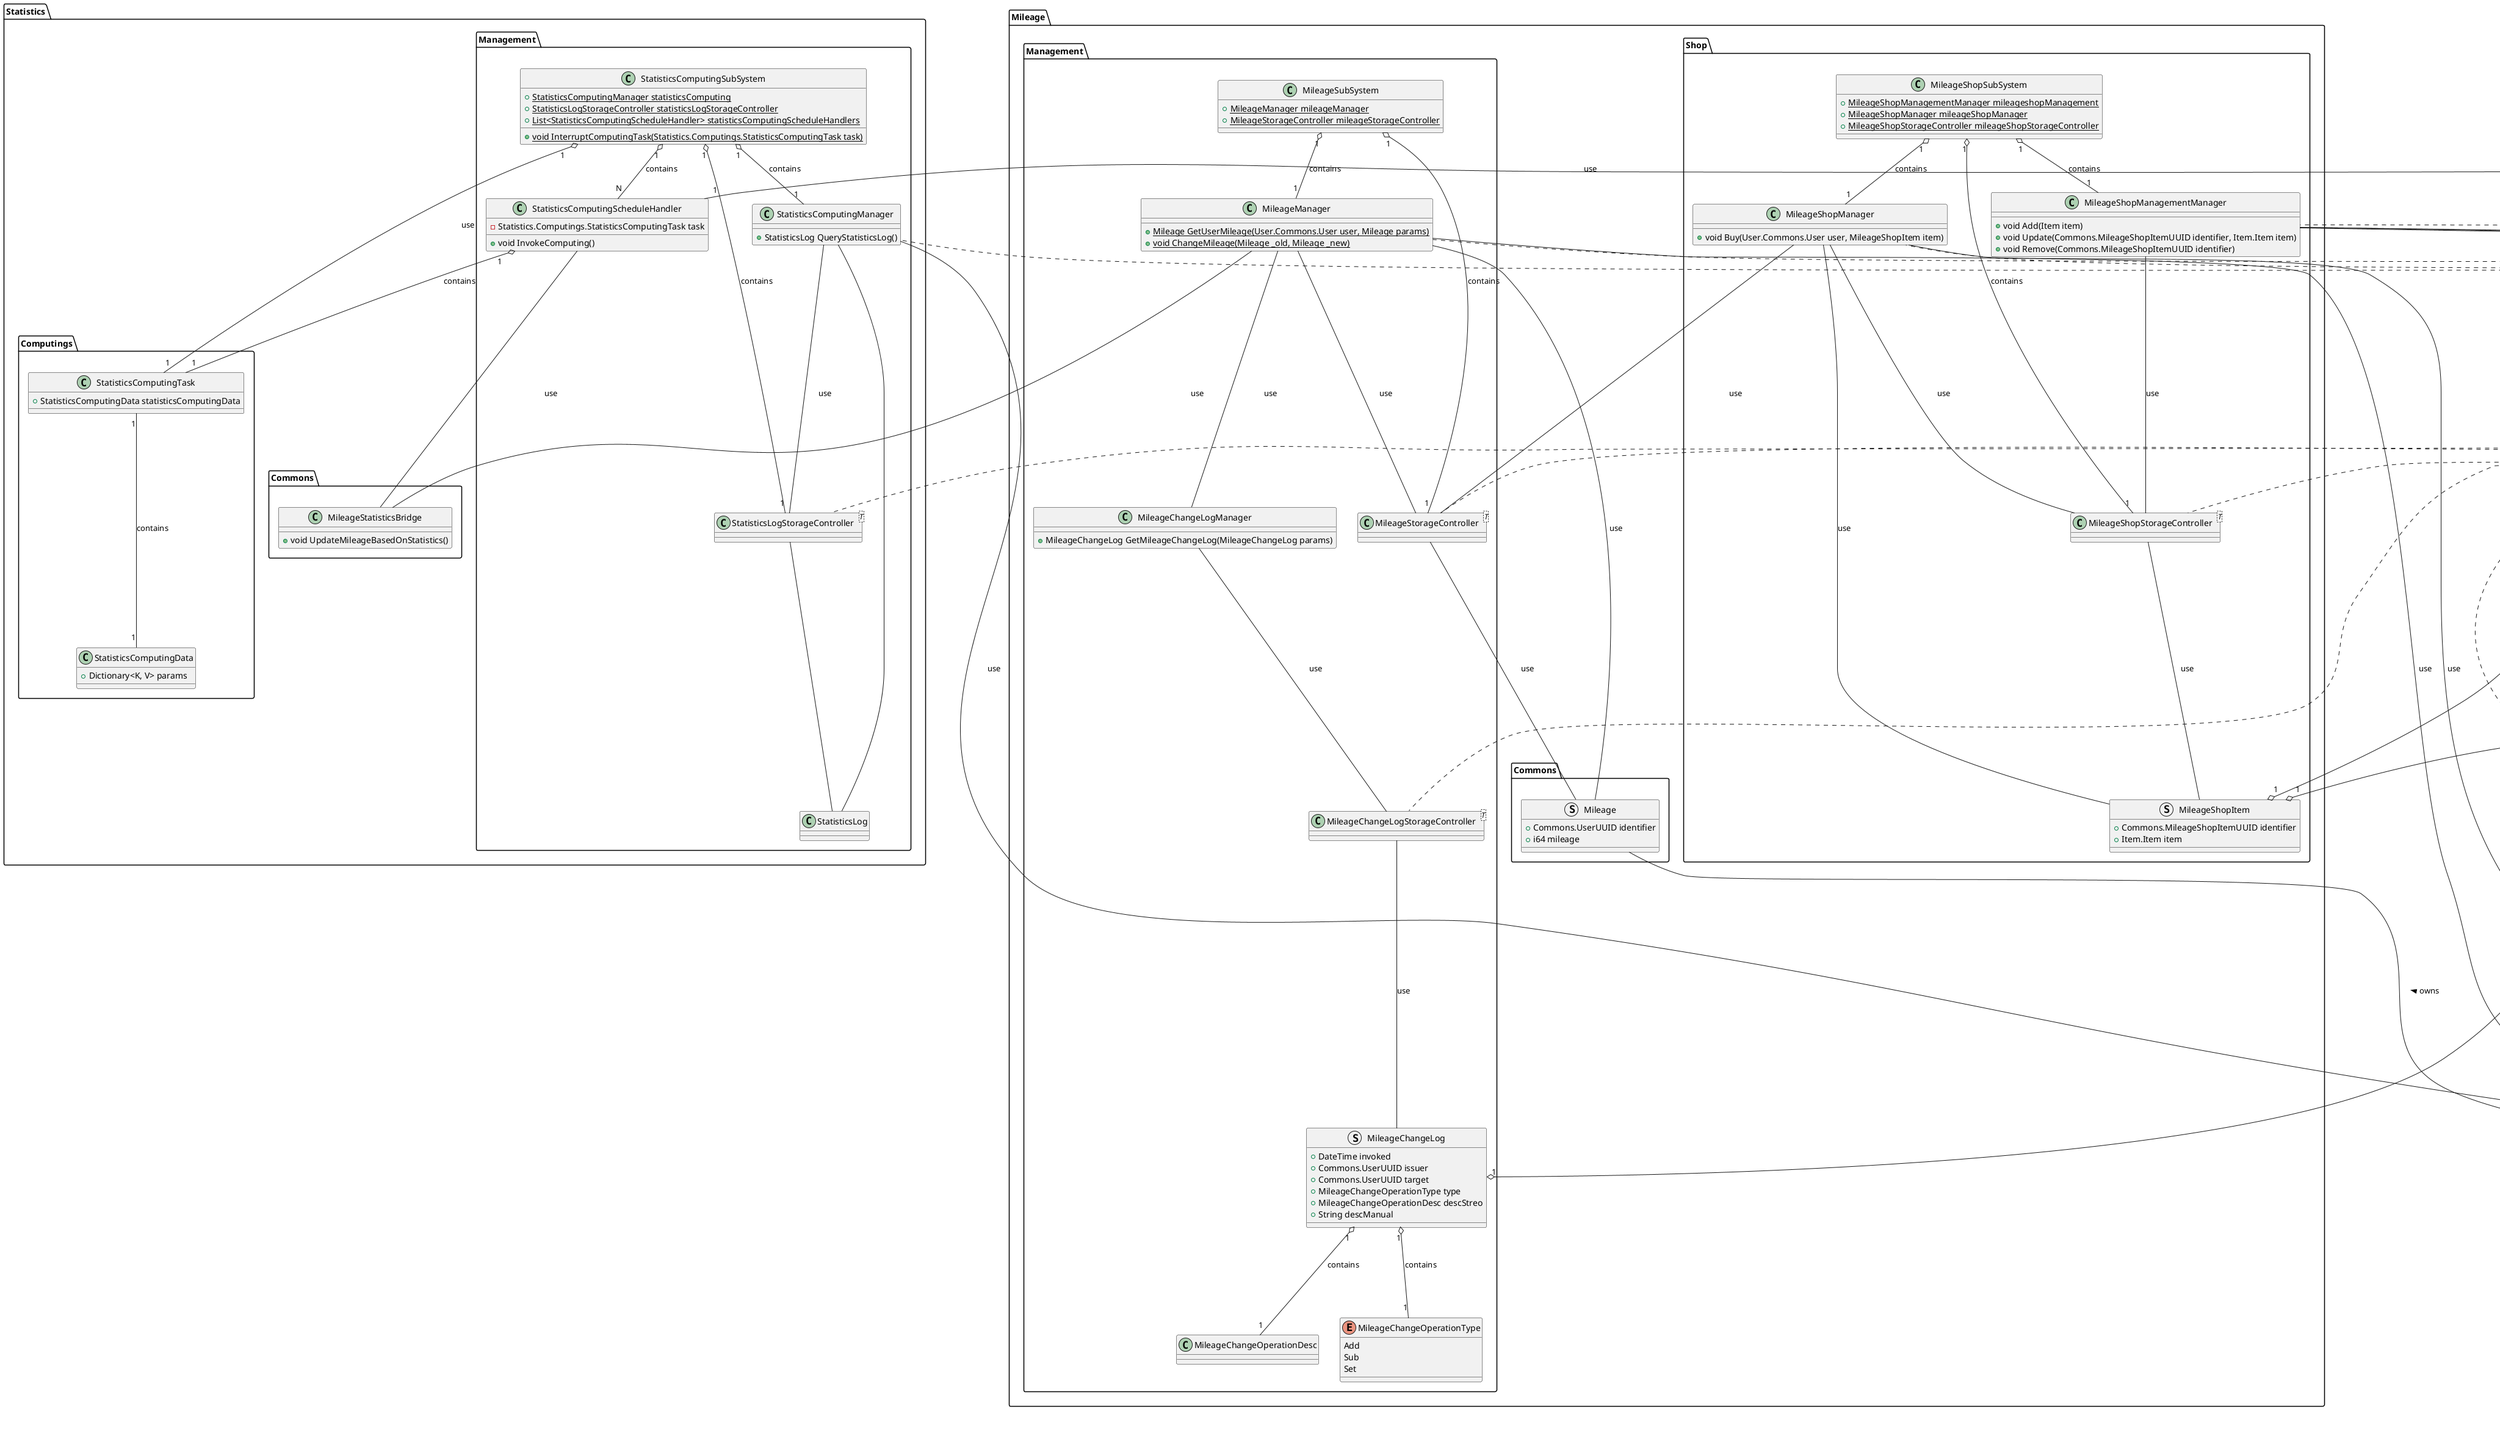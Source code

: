 @startuml
package Commons {
    Interface Manager
    Interface StorageController<T> {
        + T Query(void params)
        + void Add()
        + void Remove()
        + void Update()
    }

    class UUID
    class UserUUID extends UUID
    class ItemUUID extends UUID
    class MileageShopItemUUID extends UUID
    class AuthorUUID extends UUID
    class BookUUID extends UUID
    class OrganizationUUID extends UUID
}
class String
String <|-- Commons.UUID

package Article {
    enum MarkupType {
        Text
        Highlight
        Line
        Shape
        CustomRaster
        CustomVector
    }

    struct ArticleMarkup {
        MarkupType type
        String content
    }

    ArticleMarkup "1" o-- "1" MarkupType : contains

    struct Article {
        + String title
        + String content
        + List<ArticleMarkup> markups
    }

    Article "1" o-- "N" ArticleMarkup : contains
}

package Books.Book {
    struct Author {
        + Commons.AuthorUUID identifier
        + String name
    }
    Author "1" --- "1" Commons.AuthorUUID : contains

    struct Publisher {
        + Commons.OrganizationUUID identifier
        + String name
    }
    Publisher "1" --- "1" Commons.OrganizationUUID : contains

    struct PublishRev {
        + DateTime date
        + int rev
        + int print
    }

    struct Book {
        + Commons.BookUUID identifier
        + String title
        + List<Image> covers
        + List<Author> authors
        + List<Author> translators
        + Publisher publisher
        + int page
        + List<PublishRev> publishRevs
        + String isbn
    }
    Book "1" o-- "1" Commons.BookUUID : contains
    Book "1" o-- "N" Author : contains
    Book "1" o-- "1" Publisher : contains
    Book "1" o-- "N" PublishRev : contains

    ' BookDatabaseSubSystem

    class BookDatabaseManager implements Commons.Manager

    class BookDatabaseStorageController<T> implements Commons.StorageController
    BookDatabaseStorageController --- Books.Book.Book : use

    class BookDatabaseSubSystem {
        + {static} BookDatabaseManager bookDatabaseManager
        + {static} BookDatabaseStorageController bookDatabaseStorageController<T>
    }

    BookDatabaseSubSystem "1" --- "1" BookDatabaseManager : contains
    BookDatabaseSubSystem "1" --- "1" BookDatabaseStorageController : contains
}

class Image
Books.Book.Book "1" o-- "N" Image : contains

package Books.BookReview {
    struct BookReview extends Article.Article {
        + Books.Book.Book book
    }
    BookReview o-- Books.Book.Book : contains

    struct BookReviewBlob 
    BookReviewBlob "1" --- "N" BookReview

    class BookReviewManager implements Commons.Manager {
        + BookReviewBlob RequestQueryBookReviewBlob(any[] req)
    }

    BookReviewManager --- BookReviewBlob : use
    BookReviewManager --- BookReviewStorageController : use

    class BookReviewStorageQueryOptimizer {
        + void invoke()
    }
    class BookReviewStorageController<T> implements Commons.StorageController {
        + BookReviewStorageQueryOptimizer optimizer
    }
    BookReviewStorageController "1" o-- "1" BookReviewStorageQueryOptimizer : contains
    BookReviewStorageController --- Books.BookReview.BookReview : use

    ' BookReview SubSystem

    class BookReviewSubSystem {
        + {static} BookReviewStorageController bookReviewStorageController
        + {static} BookReviewManager bookReviewManager
    }
    BookReviewSubSystem "1" o-- "1" BookReviewStorageController : contains
    BookReviewSubSystem "1" o-- "1" BookReviewManager : contains

}

package Books.BookSuggestion {
    class EmotionChecklist {
        + Dictionary<K, bool> checkList
        + String toPrompt()
    }

    enum BookSuggestionManualRequestType {
        Normal
        NewCategory
        EmotionBased
    }
    struct BookSuggestionManualRequest {
        + BookSuggestionManualRequestType type
        + String prompt
    }
    BookSuggestionManualRequest "1" o-- "1" BookSuggestionManualRequestType : contains
    EmotionChecklist --o BookSuggestionManualRequest : use

    struct BookSuggestion {}
    class BookSuggestionTask {}

    class BookSuggestionWorker {
        - BookSuggestionTask task
        - void run()
    }
    BookSuggestionWorker o-- BookSuggestionTask : contains
    BookSuggestionWorker --- BookSuggestion : use

    class BookSuggestionScheduler {
        + BookSuggestionWorker worker
        - void invoke()
    }

    BookSuggestionScheduler "1" o-- "1" BookSuggestionWorker : contains

    class BookSuggestionManager implements Commons.Manager {
        + {static} void InvokeBookSuggestionManual(BookSuggestionManualRequest req)
        + {static} void PushBookSuggestionRequestQueue(BookSuggestionManualRequest req)
    }
    BookSuggestionManager --- BookSuggestionManualRequest : use
    BookSuggestionManager --- BookSuggestionScheduler : use
    BookSuggestionManager --- BookSuggestionStorageController : use

    class BookSuggestionStorageController<T> implements Commons.StorageController {}
    BookSuggestionStorageController --- BookSuggestion : use

    class BookSuggestionSubSystem {
        + {static} BookSuggestionManager bookSuggestionManager
        + {static} BookSuggestionStorageController bookSuggestionStorageController
        + {static} List<BookSuggestionScheduler> bookSuggestionSchedulers
    }

    BookSuggestionSubSystem "1" o-- "1" BookSuggestionManager : contains
    BookSuggestionSubSystem "1" o-- "1" BookSuggestionStorageController : contains
    BookSuggestionSubSystem "1" o-- "N" BookSuggestionScheduler : contains
}


package Item {
    enum ItemType {
        Real
        Virtual
    }

    class ItemContent {}
    class ItemMetadata {}
    class RealItemMetadata extends ItemMetadata {}
    class VirtItemMetadata extends ItemMetadata {}

    struct Item {
        + Commons.ItemUUID identifier
        + ItemType type
        + String staticAssetID
        + String name
        + ItemContent content
        + ItemMetadata metadata
    }

    Item "1" o-- "1" Commons.ItemUUID : contains
    Item "1" o-- "1" ItemType : contains
    Item "1" o-- "1" ItemContent : contains
    Item "1" o-- "1" ItemMetadata : contains

    class RealItem extends Item {}
    class VirtItem extends Item {}
}


package User.Commons {
    class User {
    }
}

package Mileage.Commons {
    struct Mileage {
        + Commons.UserUUID identifier
        + i64 mileage
    }

    Mileage -- User.Commons.User : < owns
}

package Mileage.Management {
    ' Mileage SubSystem
    enum MileageChangeOperationType {
        Add
        Sub
        Set
    }

    class MileageChangeOperationDesc {}

    struct MileageChangeLog {
        + DateTime invoked
        + Commons.UserUUID issuer
        + Commons.UserUUID target
        + MileageChangeOperationType type
        + MileageChangeOperationDesc descStreo
        + String descManual
    }

    MileageChangeLog "1" o-- Commons.UserUUID : contains
    MileageChangeLog "1" o-- "1" MileageChangeOperationType : contains
    MileageChangeLog "1" o-- "1" MileageChangeOperationDesc : contains

    class MileageManager implements Commons.Manager {
        + {static} Mileage GetUserMileage(User.Commons.User user, Mileage params)
        + {static} void ChangeMileage(Mileage _old, Mileage _new)
    }

    MileageManager --- User.Commons.User : use
    MileageManager --- Mileage.Commons.Mileage : use
    MileageManager --- MileageChangeLogManager : use
    MileageManager --- MileageStorageController : use

    class MileageChangeLogManager {
        + MileageChangeLog GetMileageChangeLog(MileageChangeLog params)
    }

    MileageChangeLogManager --- MileageChangeLogStorageController : use

    class MileageChangeLogStorageController<T> implements Commons.StorageController {}
    MileageChangeLogStorageController --- MileageChangeLog : use

    class MileageStorageController<T> implements Commons.StorageController{}
    MileageStorageController --- Mileage.Commons.Mileage : use

    class MileageSubSystem {
        + {static} MileageManager mileageManager
        + {static} MileageStorageController mileageStorageController
    }

    MileageSubSystem "1" o-- "1" MileageManager : contains
    MileageSubSystem "1" o-- "1" MileageStorageController : contains
}

package User.UserManagement {
    class UserSessionManager implements Commons.Manager {}
}

package Mileage.Shop {
    ' MileageShop SubSystem
    struct MileageShopItem {
        + Commons.MileageShopItemUUID identifier
        + Item.Item item
    }

    MileageShopItem "1" o-- "1" Commons.MileageShopItemUUID : contains
    MileageShopItem "1" o-- "1" Item.Item : contains

    class MileageShopManager implements Commons.Manager {
        + void Buy(User.Commons.User user, MileageShopItem item)
    }
    MileageShopManager --- MileageShopStorageController : use
    MileageShopManager --- MileageStorageController : use
    MileageShopManager --- User.Commons.User : use
    MileageShopManager --- MileageShopItem : use

    class MileageShopManagementManager implements Commons.Manager {
        + void Add(Item item)
        + void Update(Commons.MileageShopItemUUID identifier, Item.Item item)
        + void Remove(Commons.MileageShopItemUUID identifier)
    }

    MileageShopManagementManager --- Item.Item : use
    MileageShopManagementManager --- Commons.MileageShopItemUUID : use
    MileageShopManagementManager --- User.UserManagement.UserSessionManager : use
    MileageShopManagementManager --- MileageShopStorageController : use

    class MileageShopStorageController<T> implements Commons.StorageController {}
    MileageShopStorageController --- MileageShopItem : use

    class MileageShopSubSystem {
        + {static} MileageShopManagementManager mileageshopManagement
        + {static} MileageShopManager mileageShopManager
        + {static} MileageShopStorageController mileageShopStorageController
    }
    MileageShopSubSystem "1" o-- "1" MileageShopManagementManager : contains
    MileageShopSubSystem "1" o-- "1" MileageShopManager : contains
    MileageShopSubSystem "1" o-- "1" MileageShopStorageController : contains
}


package Ratings.Commons {
    class Tier {
        + String name
    }

    struct RatingTierMatch {
        + any[] ratingRange
        + Tier tier
    }
    RatingTierMatch "1" --- "1" Tier : contains

    struct Rating {
        + Commons.UserUUID identifier
        + any ratings
    }
    Rating "1" --- "1" Commons.UserUUID : contains
}

package Ratings.Management {
    class RatingManager implements Commons.Manager {
        + {static} List<RatingTierMatch> ratingTierMatch
        + {static} Rating GetCurrentUserRating()
    }
    RatingManager "1" --- "N" RatingTierMatch : contains
    RatingManager --- User.Commons.User : use
    RatingManager --- Rating : use
    RatingManager --- User.UserManagement.UserSessionManager : use
    RatingManager --- RatingStorageController : use

    class RatingStorageController<T> implements Commons.StorageController {}
    RatingStorageController --- Rating : use

    class RatingsSubSystem {
        + {static} RatingManager ratingManager
        + {static} RatingStorageController ratingStorageController
    }

    RatingsSubSystem "1" o-- "1" RatingManager : contains
    RatingsSubSystem "1" o-- "1" RatingStorageController : contains
}

package Statistics.Commons {
    ' MileageChangeBridge
    class MileageStatisticsBridge {
        + void UpdateMileageBasedOnStatistics()
    }
    MileageStatisticsBridge --- Mileage.Management.MileageManager : use
}

package Statistics.Computings {
    ' Statistics
    class StatisticsComputingData {
        + Dictionary<K, V> params
    }

    class StatisticsComputingTask {
        + StatisticsComputingData statisticsComputingData
    }

    StatisticsComputingTask "1" --- "1" StatisticsComputingData : contains

}

package Statistics.Management {

    class StatisticsComputingManager implements Commons.Manager {
        + StatisticsLog QueryStatisticsLog()
    }
    StatisticsComputingManager --- Statistics.Management.StatisticsLogStorageController : use
    StatisticsComputingManager --- User.Commons.User : use
    StatisticsComputingManager --- StatisticsLog

    class StatisticsLog

    class StatisticsLogStorageController<T> implements Commons.StorageController {}
    StatisticsLogStorageController --- StatisticsLog

    class StatisticsComputingScheduleHandler {
        - Statistics.Computings.StatisticsComputingTask task
        + void InvokeComputing()
    }

    StatisticsComputingScheduleHandler "1" --- "1" Books.BookReview.BookReviewManager : use
    StatisticsComputingScheduleHandler "1" o-- "1" Statistics.Computings.StatisticsComputingTask : contains
    StatisticsComputingScheduleHandler --- Statistics.Commons.MileageStatisticsBridge : use

    ' StatisticsComputing SubSystem
    class StatisticsComputingSubSystem {
        + {static} StatisticsComputingManager statisticsComputing
        + {static} StatisticsLogStorageController statisticsLogStorageController
        + {static} List<StatisticsComputingScheduleHandler> statisticsComputingScheduleHandlers
        + {static} void InterruptComputingTask(Statistics.Computings.StatisticsComputingTask task)
    }

    StatisticsComputingSubSystem "1" o-- "1" StatisticsComputingManager : contains
    StatisticsComputingSubSystem "1" o-- "1" StatisticsLogStorageController : contains
    StatisticsComputingSubSystem "1" o-- "N" StatisticsComputingScheduleHandler : contains
    StatisticsComputingSubSystem "1" o-- "1" Statistics.Computings.StatisticsComputingTask : use
}


package User.Commons {
    class UserACL {
        + bool canAddPost
        + bool canRemovePost
        + bool canUpdatePost
        + bool canGainMileage
        + bool canExchangeAtShop
        + bool isAdministrator
        + int ToBitwiseInteger()
        + bool Contains(UserACL other)
    }

    class User {
        + Commons.UserUUID identifier
        + String loginID
        + String loginPasswordHash
        + String email
        + UserACL acl
    }
}

package User.Management {
    class UserManager implements Commons.Manager {
        + void Register(User.Commons.User _new)
    }
    UserManager --- User.Commons.User : use
    UserManager --- UserStorageController : use

    class UserSessionManager implements Commons.Manager {
        + void LoginUser(String loginID, String loginPasswordHash)
        + void Logout()
        + User.Commons.User GetCurrentLogin()
    }
    UserSessionManager --- User.Commons.User : use
    UserSessionManager --- UserStorageController : use

    class UserStorageController<T> implements Commons.StorageController {}
    UserStorageController --- User.Commons.User : use

    User.Commons.User "1" o-- "1" Commons.UserUUID : contains
    User.Commons.User "1" o-- "1" User.Commons.UserACL : contains

    ' User Management SubSystem

    class UserManagementSubSystem {
        + {static} UserManager userManager
        + {static} UserSessionManager userSessionManager
        + {static} UserStorageController userStorageController
    }

    UserManagementSubSystem "1" o-- "1" UserManager : contains
    UserManagementSubSystem "1" o-- "1" UserSessionManager : contains
    UserManagementSubSystem "1" o-- "1" UserStorageController : contains
}

package User.Inventory {
    ' UserInventory
    class ItemUserOwns {
        + Commons.UserUUID userIdentifier
        + Commons.ItemUUID itemIdentifier
        + int quantity
    }

    ItemUserOwns "1" o-- "1" UserUUID : contains
    ItemUserOwns "1" o-- "1" ItemUUID : contains

    class UserInventory {
        + List<ItemUserOwns> itemsUserOwns
    }

    UserInventory "1" o-- "N" ItemUserOwns : contains

    class UserInventoryManager implements Commons.Manager {
        + {static} UserInventory GetUserInventory(User.Commons.User user)
    }

    UserInventoryManager --- UserInventory : use
    UserInventoryManager --- UserInventoryStorageController : use
    UserInventoryManager --- User.Commons.User : use

    class UserInventoryStorageController<T> implements Commons.StorageController {}
    UserInventoryStorageController --- User.Commons.User : use

    class UserInventorySubSystem {
        + {static} UserInventoryManager userInventoryManager
        + {static} UserInventoryStorageController userInventoryStorageController
    }

    UserInventorySubSystem "1" o-- "1" UserInventoryManager : contains
    UserInventorySubSystem "1" o-- "1" UserInventoryStorageController : contains
}
package User.Profile {
    ' UserProfile
    enum ProfileDisplayObjectType {
        ThemeDefinition
        StreakChartTheme
        StatisticsChart
        StatisticsChartTheme
        Stand
        Cover
        Badge
        Overlay
    }

    class ProfileDisplayObjectOptions {}

    class ProfileDisplayObject extends Item.VirtItemContent {
        + ProfileDisplayObjectType type
        + ProfileDisplayObjectOptions options
    }

    ProfileDisplayObject "1" o-- "1" ProfileDisplayObjectType : contains
    ProfileDisplayObject "1" o-- "1" ProfileDisplayObjectOptions : contains

    class UserProfile {
        + Commons.UserUUID user
        + List<ProfileDisplayObject> userProfileDisplayObjects
    }

    UserProfile "1" o-- "1" UserUUID : contains
    UserProfile "1" o-- "N" ProfileDisplayObject : contains

    class UserProfileManager implements Commons.Manager {
        + {static} UserProfile GetUserProfile(User.Commons.User user)
        + {static} void UpdateUserProfile(UserUUID user, List<ProfileDisplayObject> userProfileDisplayObjects)
    }
    UserProfileManager --- UserUUID : use
    UserProfileManager --- UserProfile : use
    UserProfileManager --- ProfileDisplayObject : use
    UserProfileManager --- UserProfileStorageController : use

    class UserProfileStorageController<T> implements Commons.StorageController {}

    class UserProfileSubSystem {
        + {static} UserProfileManager userProfileManager
        + {static} UserProfileStorageController userProfileStorageController
    }

    UserProfileSubSystem "1" o-- "1" UserProfileManager : contains
    UserProfileSubSystem "1" o-- "1" UserProfileStorageController : contains

}

@enduml
